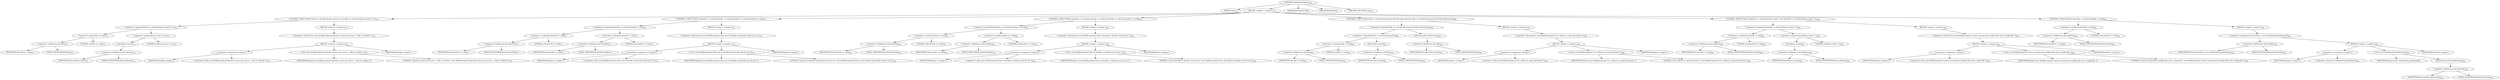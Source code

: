digraph "validateAttributes" {  
"578" [label = <(METHOD,validateAttributes)<SUB>272</SUB>> ]
"579" [label = <(PARAM,this)<SUB>272</SUB>> ]
"580" [label = <(BLOCK,&lt;empty&gt;,&lt;empty&gt;)<SUB>272</SUB>> ]
"581" [label = <(CONTROL_STRUCTURE,if (file == null &amp;&amp; filesets.size() == 0),if (file == null &amp;&amp; filesets.size() == 0))<SUB>273</SUB>> ]
"582" [label = <(&lt;operator&gt;.logicalAnd,file == null &amp;&amp; filesets.size() == 0)<SUB>273</SUB>> ]
"583" [label = <(&lt;operator&gt;.equals,file == null)<SUB>273</SUB>> ]
"584" [label = <(&lt;operator&gt;.fieldAccess,this.file)<SUB>273</SUB>> ]
"585" [label = <(IDENTIFIER,this,file == null)<SUB>273</SUB>> ]
"586" [label = <(FIELD_IDENTIFIER,file,file)<SUB>273</SUB>> ]
"587" [label = <(LITERAL,null,file == null)<SUB>273</SUB>> ]
"588" [label = <(&lt;operator&gt;.equals,filesets.size() == 0)<SUB>273</SUB>> ]
"589" [label = <(size,filesets.size())<SUB>273</SUB>> ]
"590" [label = <(&lt;operator&gt;.fieldAccess,this.filesets)<SUB>273</SUB>> ]
"591" [label = <(IDENTIFIER,this,filesets.size())<SUB>273</SUB>> ]
"592" [label = <(FIELD_IDENTIFIER,filesets,filesets)<SUB>273</SUB>> ]
"593" [label = <(LITERAL,0,filesets.size() == 0)<SUB>273</SUB>> ]
"594" [label = <(BLOCK,&lt;empty&gt;,&lt;empty&gt;)<SUB>273</SUB>> ]
"595" [label = <(&lt;operator&gt;.throw,throw new BuildException(&quot;Specify at least one source - a file or a fileset.&quot;);)<SUB>274</SUB>> ]
"596" [label = <(BLOCK,&lt;empty&gt;,&lt;empty&gt;)<SUB>274</SUB>> ]
"597" [label = <(&lt;operator&gt;.assignment,&lt;empty&gt;)> ]
"598" [label = <(IDENTIFIER,$obj9,&lt;empty&gt;)> ]
"599" [label = <(&lt;operator&gt;.alloc,new BuildException(&quot;Specify at least one source - a file or a fileset.&quot;))<SUB>274</SUB>> ]
"600" [label = <(&lt;init&gt;,new BuildException(&quot;Specify at least one source - a file or a fileset.&quot;))<SUB>274</SUB>> ]
"601" [label = <(IDENTIFIER,$obj9,new BuildException(&quot;Specify at least one source - a file or a fileset.&quot;))> ]
"602" [label = <(LITERAL,&quot;Specify at least one source - a file or a fileset.&quot;,new BuildException(&quot;Specify at least one source - a file or a fileset.&quot;))<SUB>274</SUB>> ]
"603" [label = <(IDENTIFIER,$obj9,&lt;empty&gt;)> ]
"604" [label = <(CONTROL_STRUCTURE,if (destFile != null &amp;&amp; destDir != null),if (destFile != null &amp;&amp; destDir != null))<SUB>277</SUB>> ]
"605" [label = <(&lt;operator&gt;.logicalAnd,destFile != null &amp;&amp; destDir != null)<SUB>277</SUB>> ]
"606" [label = <(&lt;operator&gt;.notEquals,destFile != null)<SUB>277</SUB>> ]
"607" [label = <(&lt;operator&gt;.fieldAccess,this.destFile)<SUB>277</SUB>> ]
"608" [label = <(IDENTIFIER,this,destFile != null)<SUB>277</SUB>> ]
"609" [label = <(FIELD_IDENTIFIER,destFile,destFile)<SUB>277</SUB>> ]
"610" [label = <(LITERAL,null,destFile != null)<SUB>277</SUB>> ]
"611" [label = <(&lt;operator&gt;.notEquals,destDir != null)<SUB>277</SUB>> ]
"612" [label = <(&lt;operator&gt;.fieldAccess,this.destDir)<SUB>277</SUB>> ]
"613" [label = <(IDENTIFIER,this,destDir != null)<SUB>277</SUB>> ]
"614" [label = <(FIELD_IDENTIFIER,destDir,destDir)<SUB>277</SUB>> ]
"615" [label = <(LITERAL,null,destDir != null)<SUB>277</SUB>> ]
"616" [label = <(BLOCK,&lt;empty&gt;,&lt;empty&gt;)<SUB>277</SUB>> ]
"617" [label = <(&lt;operator&gt;.throw,throw new BuildException(&quot;Only one of destfile and destdir may be set.&quot;);)<SUB>278</SUB>> ]
"618" [label = <(BLOCK,&lt;empty&gt;,&lt;empty&gt;)<SUB>278</SUB>> ]
"619" [label = <(&lt;operator&gt;.assignment,&lt;empty&gt;)> ]
"620" [label = <(IDENTIFIER,$obj10,&lt;empty&gt;)> ]
"621" [label = <(&lt;operator&gt;.alloc,new BuildException(&quot;Only one of destfile and destdir may be set.&quot;))<SUB>278</SUB>> ]
"622" [label = <(&lt;init&gt;,new BuildException(&quot;Only one of destfile and destdir may be set.&quot;))<SUB>278</SUB>> ]
"623" [label = <(IDENTIFIER,$obj10,new BuildException(&quot;Only one of destfile and destdir may be set.&quot;))> ]
"624" [label = <(LITERAL,&quot;Only one of destfile and destdir may be set.&quot;,new BuildException(&quot;Only one of destfile and destdir may be set.&quot;))<SUB>278</SUB>> ]
"625" [label = <(IDENTIFIER,$obj10,&lt;empty&gt;)> ]
"626" [label = <(CONTROL_STRUCTURE,if (destFile == null &amp;&amp; destDir == null),if (destFile == null &amp;&amp; destDir == null))<SUB>281</SUB>> ]
"627" [label = <(&lt;operator&gt;.logicalAnd,destFile == null &amp;&amp; destDir == null)<SUB>281</SUB>> ]
"628" [label = <(&lt;operator&gt;.equals,destFile == null)<SUB>281</SUB>> ]
"629" [label = <(&lt;operator&gt;.fieldAccess,this.destFile)<SUB>281</SUB>> ]
"630" [label = <(IDENTIFIER,this,destFile == null)<SUB>281</SUB>> ]
"631" [label = <(FIELD_IDENTIFIER,destFile,destFile)<SUB>281</SUB>> ]
"632" [label = <(LITERAL,null,destFile == null)<SUB>281</SUB>> ]
"633" [label = <(&lt;operator&gt;.equals,destDir == null)<SUB>281</SUB>> ]
"634" [label = <(&lt;operator&gt;.fieldAccess,this.destDir)<SUB>281</SUB>> ]
"635" [label = <(IDENTIFIER,this,destDir == null)<SUB>281</SUB>> ]
"636" [label = <(FIELD_IDENTIFIER,destDir,destDir)<SUB>281</SUB>> ]
"637" [label = <(LITERAL,null,destDir == null)<SUB>281</SUB>> ]
"638" [label = <(BLOCK,&lt;empty&gt;,&lt;empty&gt;)<SUB>281</SUB>> ]
"639" [label = <(&lt;operator&gt;.throw,throw new BuildException(&quot;One of destfile or destdir must be set.&quot;);)<SUB>282</SUB>> ]
"640" [label = <(BLOCK,&lt;empty&gt;,&lt;empty&gt;)<SUB>282</SUB>> ]
"641" [label = <(&lt;operator&gt;.assignment,&lt;empty&gt;)> ]
"642" [label = <(IDENTIFIER,$obj11,&lt;empty&gt;)> ]
"643" [label = <(&lt;operator&gt;.alloc,new BuildException(&quot;One of destfile or destdir must be set.&quot;))<SUB>282</SUB>> ]
"644" [label = <(&lt;init&gt;,new BuildException(&quot;One of destfile or destdir must be set.&quot;))<SUB>282</SUB>> ]
"645" [label = <(IDENTIFIER,$obj11,new BuildException(&quot;One of destfile or destdir must be set.&quot;))> ]
"646" [label = <(LITERAL,&quot;One of destfile or destdir must be set.&quot;,new BuildException(&quot;One of destfile or destdir must be set.&quot;))<SUB>282</SUB>> ]
"647" [label = <(IDENTIFIER,$obj11,&lt;empty&gt;)> ]
"648" [label = <(CONTROL_STRUCTURE,if (file != null &amp;&amp; file.exists() &amp;&amp; file.isDirectory()),if (file != null &amp;&amp; file.exists() &amp;&amp; file.isDirectory()))<SUB>285</SUB>> ]
"649" [label = <(&lt;operator&gt;.logicalAnd,file != null &amp;&amp; file.exists() &amp;&amp; file.isDirectory())<SUB>285</SUB>> ]
"650" [label = <(&lt;operator&gt;.logicalAnd,file != null &amp;&amp; file.exists())<SUB>285</SUB>> ]
"651" [label = <(&lt;operator&gt;.notEquals,file != null)<SUB>285</SUB>> ]
"652" [label = <(&lt;operator&gt;.fieldAccess,this.file)<SUB>285</SUB>> ]
"653" [label = <(IDENTIFIER,this,file != null)<SUB>285</SUB>> ]
"654" [label = <(FIELD_IDENTIFIER,file,file)<SUB>285</SUB>> ]
"655" [label = <(LITERAL,null,file != null)<SUB>285</SUB>> ]
"656" [label = <(exists,file.exists())<SUB>285</SUB>> ]
"657" [label = <(&lt;operator&gt;.fieldAccess,this.file)<SUB>285</SUB>> ]
"658" [label = <(IDENTIFIER,this,file.exists())<SUB>285</SUB>> ]
"659" [label = <(FIELD_IDENTIFIER,file,file)<SUB>285</SUB>> ]
"660" [label = <(isDirectory,file.isDirectory())<SUB>285</SUB>> ]
"661" [label = <(&lt;operator&gt;.fieldAccess,this.file)<SUB>285</SUB>> ]
"662" [label = <(IDENTIFIER,this,file.isDirectory())<SUB>285</SUB>> ]
"663" [label = <(FIELD_IDENTIFIER,file,file)<SUB>285</SUB>> ]
"664" [label = <(BLOCK,&lt;empty&gt;,&lt;empty&gt;)<SUB>285</SUB>> ]
"665" [label = <(&lt;operator&gt;.throw,throw new BuildException(&quot;Use a fileset to copy directories.&quot;);)<SUB>286</SUB>> ]
"666" [label = <(BLOCK,&lt;empty&gt;,&lt;empty&gt;)<SUB>286</SUB>> ]
"667" [label = <(&lt;operator&gt;.assignment,&lt;empty&gt;)> ]
"668" [label = <(IDENTIFIER,$obj12,&lt;empty&gt;)> ]
"669" [label = <(&lt;operator&gt;.alloc,new BuildException(&quot;Use a fileset to copy directories.&quot;))<SUB>286</SUB>> ]
"670" [label = <(&lt;init&gt;,new BuildException(&quot;Use a fileset to copy directories.&quot;))<SUB>286</SUB>> ]
"671" [label = <(IDENTIFIER,$obj12,new BuildException(&quot;Use a fileset to copy directories.&quot;))> ]
"672" [label = <(LITERAL,&quot;Use a fileset to copy directories.&quot;,new BuildException(&quot;Use a fileset to copy directories.&quot;))<SUB>286</SUB>> ]
"673" [label = <(IDENTIFIER,$obj12,&lt;empty&gt;)> ]
"674" [label = <(CONTROL_STRUCTURE,if (destFile != null &amp;&amp; filesets.size() &gt; 0),if (destFile != null &amp;&amp; filesets.size() &gt; 0))<SUB>289</SUB>> ]
"675" [label = <(&lt;operator&gt;.logicalAnd,destFile != null &amp;&amp; filesets.size() &gt; 0)<SUB>289</SUB>> ]
"676" [label = <(&lt;operator&gt;.notEquals,destFile != null)<SUB>289</SUB>> ]
"677" [label = <(&lt;operator&gt;.fieldAccess,this.destFile)<SUB>289</SUB>> ]
"678" [label = <(IDENTIFIER,this,destFile != null)<SUB>289</SUB>> ]
"679" [label = <(FIELD_IDENTIFIER,destFile,destFile)<SUB>289</SUB>> ]
"680" [label = <(LITERAL,null,destFile != null)<SUB>289</SUB>> ]
"681" [label = <(&lt;operator&gt;.greaterThan,filesets.size() &gt; 0)<SUB>289</SUB>> ]
"682" [label = <(size,filesets.size())<SUB>289</SUB>> ]
"683" [label = <(&lt;operator&gt;.fieldAccess,this.filesets)<SUB>289</SUB>> ]
"684" [label = <(IDENTIFIER,this,filesets.size())<SUB>289</SUB>> ]
"685" [label = <(FIELD_IDENTIFIER,filesets,filesets)<SUB>289</SUB>> ]
"686" [label = <(LITERAL,0,filesets.size() &gt; 0)<SUB>289</SUB>> ]
"687" [label = <(BLOCK,&lt;empty&gt;,&lt;empty&gt;)<SUB>289</SUB>> ]
"688" [label = <(&lt;operator&gt;.throw,throw new BuildException(&quot;Cannot concatenate multple files into a single file.&quot;);)<SUB>290</SUB>> ]
"689" [label = <(BLOCK,&lt;empty&gt;,&lt;empty&gt;)<SUB>290</SUB>> ]
"690" [label = <(&lt;operator&gt;.assignment,&lt;empty&gt;)> ]
"691" [label = <(IDENTIFIER,$obj13,&lt;empty&gt;)> ]
"692" [label = <(&lt;operator&gt;.alloc,new BuildException(&quot;Cannot concatenate multple files into a single file.&quot;))<SUB>290</SUB>> ]
"693" [label = <(&lt;init&gt;,new BuildException(&quot;Cannot concatenate multple files into a single file.&quot;))<SUB>290</SUB>> ]
"694" [label = <(IDENTIFIER,$obj13,new BuildException(&quot;Cannot concatenate multple files into a single file.&quot;))> ]
"695" [label = <(LITERAL,&quot;Cannot concatenate multple files into a single file.&quot;,new BuildException(&quot;Cannot concatenate multple files into a single file.&quot;))<SUB>290</SUB>> ]
"696" [label = <(IDENTIFIER,$obj13,&lt;empty&gt;)> ]
"697" [label = <(CONTROL_STRUCTURE,if (destFile != null),if (destFile != null))<SUB>293</SUB>> ]
"698" [label = <(&lt;operator&gt;.notEquals,destFile != null)<SUB>293</SUB>> ]
"699" [label = <(&lt;operator&gt;.fieldAccess,this.destFile)<SUB>293</SUB>> ]
"700" [label = <(IDENTIFIER,this,destFile != null)<SUB>293</SUB>> ]
"701" [label = <(FIELD_IDENTIFIER,destFile,destFile)<SUB>293</SUB>> ]
"702" [label = <(LITERAL,null,destFile != null)<SUB>293</SUB>> ]
"703" [label = <(BLOCK,&lt;empty&gt;,&lt;empty&gt;)<SUB>293</SUB>> ]
"704" [label = <(&lt;operator&gt;.assignment,this.destDir = new File(destFile.getParent()))<SUB>294</SUB>> ]
"705" [label = <(&lt;operator&gt;.fieldAccess,this.destDir)<SUB>294</SUB>> ]
"706" [label = <(IDENTIFIER,this,this.destDir = new File(destFile.getParent()))<SUB>294</SUB>> ]
"707" [label = <(FIELD_IDENTIFIER,destDir,destDir)<SUB>294</SUB>> ]
"708" [label = <(BLOCK,&lt;empty&gt;,&lt;empty&gt;)<SUB>294</SUB>> ]
"709" [label = <(&lt;operator&gt;.assignment,&lt;empty&gt;)> ]
"710" [label = <(IDENTIFIER,$obj14,&lt;empty&gt;)> ]
"711" [label = <(&lt;operator&gt;.alloc,new File(destFile.getParent()))<SUB>294</SUB>> ]
"712" [label = <(&lt;init&gt;,new File(destFile.getParent()))<SUB>294</SUB>> ]
"713" [label = <(IDENTIFIER,$obj14,new File(destFile.getParent()))> ]
"714" [label = <(getParent,destFile.getParent())<SUB>294</SUB>> ]
"715" [label = <(&lt;operator&gt;.fieldAccess,this.destFile)<SUB>294</SUB>> ]
"716" [label = <(IDENTIFIER,this,destFile.getParent())<SUB>294</SUB>> ]
"717" [label = <(FIELD_IDENTIFIER,destFile,destFile)<SUB>294</SUB>> ]
"718" [label = <(IDENTIFIER,$obj14,&lt;empty&gt;)> ]
"719" [label = <(MODIFIER,PROTECTED)> ]
"720" [label = <(MODIFIER,VIRTUAL)> ]
"721" [label = <(METHOD_RETURN,void)<SUB>272</SUB>> ]
  "578" -> "579" 
  "578" -> "580" 
  "578" -> "719" 
  "578" -> "720" 
  "578" -> "721" 
  "580" -> "581" 
  "580" -> "604" 
  "580" -> "626" 
  "580" -> "648" 
  "580" -> "674" 
  "580" -> "697" 
  "581" -> "582" 
  "581" -> "594" 
  "582" -> "583" 
  "582" -> "588" 
  "583" -> "584" 
  "583" -> "587" 
  "584" -> "585" 
  "584" -> "586" 
  "588" -> "589" 
  "588" -> "593" 
  "589" -> "590" 
  "590" -> "591" 
  "590" -> "592" 
  "594" -> "595" 
  "595" -> "596" 
  "596" -> "597" 
  "596" -> "600" 
  "596" -> "603" 
  "597" -> "598" 
  "597" -> "599" 
  "600" -> "601" 
  "600" -> "602" 
  "604" -> "605" 
  "604" -> "616" 
  "605" -> "606" 
  "605" -> "611" 
  "606" -> "607" 
  "606" -> "610" 
  "607" -> "608" 
  "607" -> "609" 
  "611" -> "612" 
  "611" -> "615" 
  "612" -> "613" 
  "612" -> "614" 
  "616" -> "617" 
  "617" -> "618" 
  "618" -> "619" 
  "618" -> "622" 
  "618" -> "625" 
  "619" -> "620" 
  "619" -> "621" 
  "622" -> "623" 
  "622" -> "624" 
  "626" -> "627" 
  "626" -> "638" 
  "627" -> "628" 
  "627" -> "633" 
  "628" -> "629" 
  "628" -> "632" 
  "629" -> "630" 
  "629" -> "631" 
  "633" -> "634" 
  "633" -> "637" 
  "634" -> "635" 
  "634" -> "636" 
  "638" -> "639" 
  "639" -> "640" 
  "640" -> "641" 
  "640" -> "644" 
  "640" -> "647" 
  "641" -> "642" 
  "641" -> "643" 
  "644" -> "645" 
  "644" -> "646" 
  "648" -> "649" 
  "648" -> "664" 
  "649" -> "650" 
  "649" -> "660" 
  "650" -> "651" 
  "650" -> "656" 
  "651" -> "652" 
  "651" -> "655" 
  "652" -> "653" 
  "652" -> "654" 
  "656" -> "657" 
  "657" -> "658" 
  "657" -> "659" 
  "660" -> "661" 
  "661" -> "662" 
  "661" -> "663" 
  "664" -> "665" 
  "665" -> "666" 
  "666" -> "667" 
  "666" -> "670" 
  "666" -> "673" 
  "667" -> "668" 
  "667" -> "669" 
  "670" -> "671" 
  "670" -> "672" 
  "674" -> "675" 
  "674" -> "687" 
  "675" -> "676" 
  "675" -> "681" 
  "676" -> "677" 
  "676" -> "680" 
  "677" -> "678" 
  "677" -> "679" 
  "681" -> "682" 
  "681" -> "686" 
  "682" -> "683" 
  "683" -> "684" 
  "683" -> "685" 
  "687" -> "688" 
  "688" -> "689" 
  "689" -> "690" 
  "689" -> "693" 
  "689" -> "696" 
  "690" -> "691" 
  "690" -> "692" 
  "693" -> "694" 
  "693" -> "695" 
  "697" -> "698" 
  "697" -> "703" 
  "698" -> "699" 
  "698" -> "702" 
  "699" -> "700" 
  "699" -> "701" 
  "703" -> "704" 
  "704" -> "705" 
  "704" -> "708" 
  "705" -> "706" 
  "705" -> "707" 
  "708" -> "709" 
  "708" -> "712" 
  "708" -> "718" 
  "709" -> "710" 
  "709" -> "711" 
  "712" -> "713" 
  "712" -> "714" 
  "714" -> "715" 
  "715" -> "716" 
  "715" -> "717" 
}
